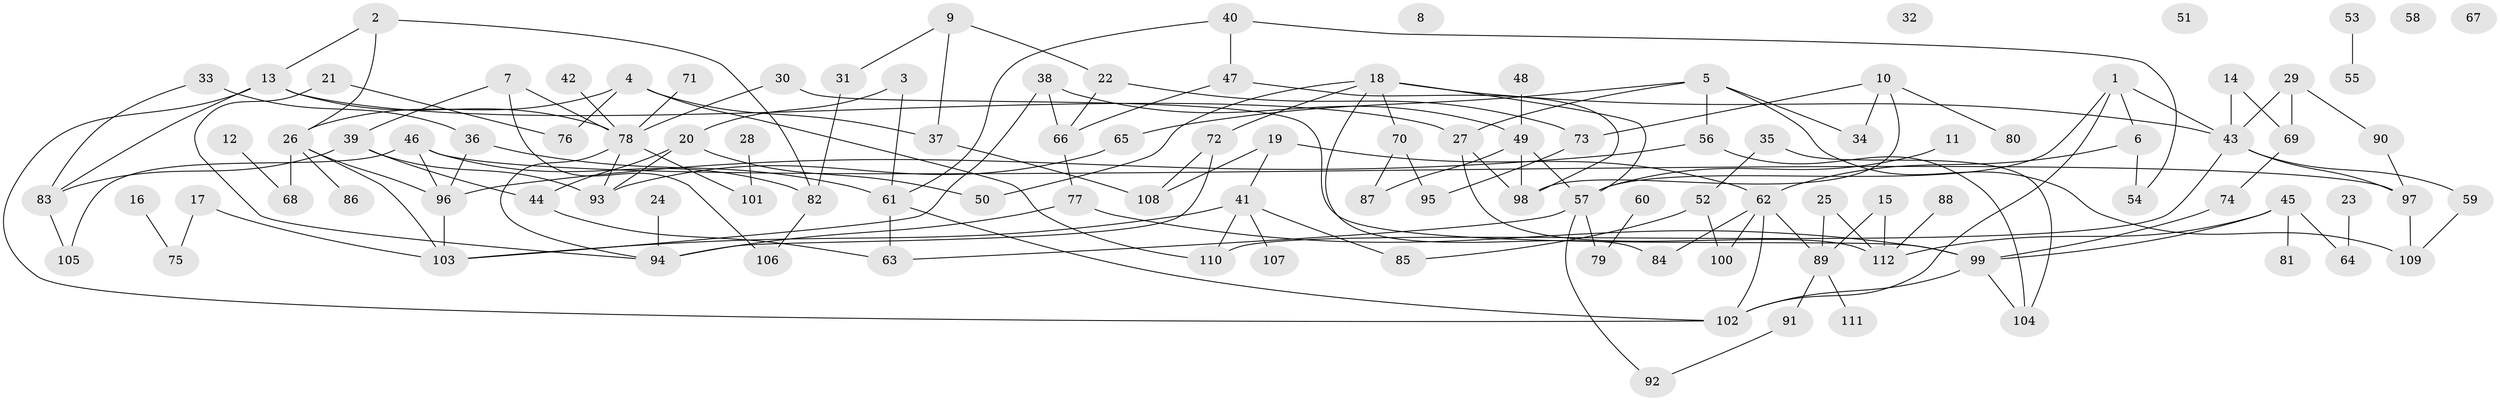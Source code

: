 // coarse degree distribution, {3: 0.16, 6: 0.24, 2: 0.14, 5: 0.16, 1: 0.2, 8: 0.02, 4: 0.08}
// Generated by graph-tools (version 1.1) at 2025/35/03/04/25 23:35:51]
// undirected, 112 vertices, 157 edges
graph export_dot {
  node [color=gray90,style=filled];
  1;
  2;
  3;
  4;
  5;
  6;
  7;
  8;
  9;
  10;
  11;
  12;
  13;
  14;
  15;
  16;
  17;
  18;
  19;
  20;
  21;
  22;
  23;
  24;
  25;
  26;
  27;
  28;
  29;
  30;
  31;
  32;
  33;
  34;
  35;
  36;
  37;
  38;
  39;
  40;
  41;
  42;
  43;
  44;
  45;
  46;
  47;
  48;
  49;
  50;
  51;
  52;
  53;
  54;
  55;
  56;
  57;
  58;
  59;
  60;
  61;
  62;
  63;
  64;
  65;
  66;
  67;
  68;
  69;
  70;
  71;
  72;
  73;
  74;
  75;
  76;
  77;
  78;
  79;
  80;
  81;
  82;
  83;
  84;
  85;
  86;
  87;
  88;
  89;
  90;
  91;
  92;
  93;
  94;
  95;
  96;
  97;
  98;
  99;
  100;
  101;
  102;
  103;
  104;
  105;
  106;
  107;
  108;
  109;
  110;
  111;
  112;
  1 -- 6;
  1 -- 43;
  1 -- 57;
  1 -- 102;
  2 -- 13;
  2 -- 26;
  2 -- 82;
  3 -- 20;
  3 -- 61;
  4 -- 26;
  4 -- 37;
  4 -- 76;
  4 -- 110;
  5 -- 27;
  5 -- 34;
  5 -- 56;
  5 -- 65;
  5 -- 109;
  6 -- 54;
  6 -- 62;
  7 -- 39;
  7 -- 78;
  7 -- 106;
  9 -- 22;
  9 -- 31;
  9 -- 37;
  10 -- 34;
  10 -- 73;
  10 -- 80;
  10 -- 98;
  11 -- 57;
  12 -- 68;
  13 -- 27;
  13 -- 78;
  13 -- 83;
  13 -- 102;
  14 -- 43;
  14 -- 69;
  15 -- 89;
  15 -- 112;
  16 -- 75;
  17 -- 75;
  17 -- 103;
  18 -- 43;
  18 -- 50;
  18 -- 57;
  18 -- 70;
  18 -- 72;
  18 -- 84;
  19 -- 41;
  19 -- 62;
  19 -- 108;
  20 -- 44;
  20 -- 50;
  20 -- 93;
  21 -- 76;
  21 -- 94;
  22 -- 66;
  22 -- 73;
  23 -- 64;
  24 -- 94;
  25 -- 89;
  25 -- 112;
  26 -- 68;
  26 -- 86;
  26 -- 96;
  26 -- 103;
  27 -- 98;
  27 -- 112;
  28 -- 101;
  29 -- 43;
  29 -- 69;
  29 -- 90;
  30 -- 78;
  30 -- 99;
  31 -- 82;
  33 -- 36;
  33 -- 83;
  35 -- 52;
  35 -- 104;
  36 -- 61;
  36 -- 96;
  37 -- 108;
  38 -- 49;
  38 -- 66;
  38 -- 103;
  39 -- 44;
  39 -- 83;
  39 -- 93;
  40 -- 47;
  40 -- 54;
  40 -- 61;
  41 -- 85;
  41 -- 103;
  41 -- 107;
  41 -- 110;
  42 -- 78;
  43 -- 59;
  43 -- 97;
  43 -- 110;
  44 -- 63;
  45 -- 64;
  45 -- 81;
  45 -- 99;
  45 -- 112;
  46 -- 82;
  46 -- 96;
  46 -- 97;
  46 -- 105;
  47 -- 66;
  47 -- 98;
  48 -- 49;
  49 -- 57;
  49 -- 87;
  49 -- 98;
  52 -- 85;
  52 -- 100;
  53 -- 55;
  56 -- 96;
  56 -- 104;
  57 -- 63;
  57 -- 79;
  57 -- 92;
  59 -- 109;
  60 -- 79;
  61 -- 63;
  61 -- 102;
  62 -- 84;
  62 -- 89;
  62 -- 100;
  62 -- 102;
  65 -- 93;
  66 -- 77;
  69 -- 74;
  70 -- 87;
  70 -- 95;
  71 -- 78;
  72 -- 94;
  72 -- 108;
  73 -- 95;
  74 -- 99;
  77 -- 94;
  77 -- 99;
  78 -- 93;
  78 -- 94;
  78 -- 101;
  82 -- 106;
  83 -- 105;
  88 -- 112;
  89 -- 91;
  89 -- 111;
  90 -- 97;
  91 -- 92;
  96 -- 103;
  97 -- 109;
  99 -- 102;
  99 -- 104;
}
